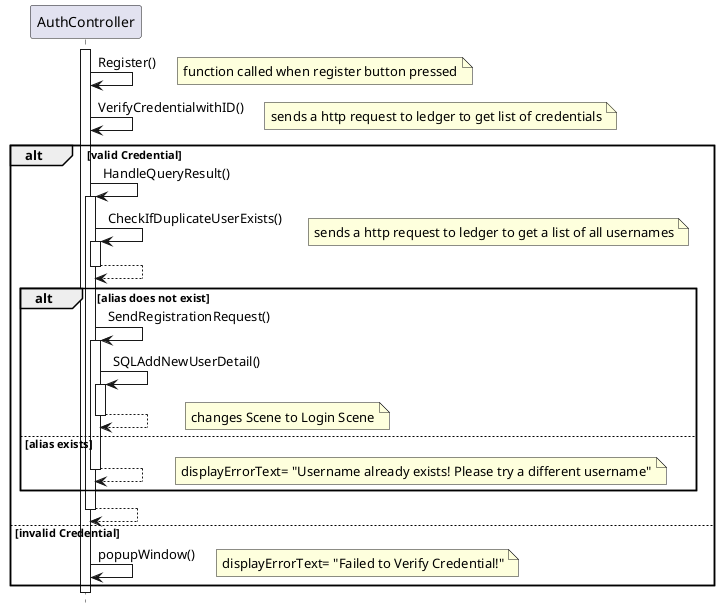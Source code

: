 @startuml
hide footbox

participant AuthController




activate AuthController

AuthController-> AuthController: Register()
note right: function called when register button pressed

AuthController -> AuthController: VerifyCredentialwithID()
note right: sends a http request to ledger to get list of credentials

alt valid Credential 

AuthController-> AuthController:HandleQueryResult()
activate AuthController
AuthController-> AuthController:CheckIfDuplicateUserExists()
activate AuthController

note right: sends a http request to ledger to get a list of all usernames
return

alt alias does not exist
AuthController-> AuthController:SendRegistrationRequest()
activate AuthController

AuthController-> AuthController:SQLAddNewUserDetail()
activate AuthController

return
note right: changes Scene to Login Scene

else alias exists
return 


note right: displayErrorText= "Username already exists! Please try a different username"
end
return

else invalid Credential
AuthController-> AuthController:popupWindow()
note right: displayErrorText= "Failed to Verify Credential!"



end 
deactivate AuthController
@enduml